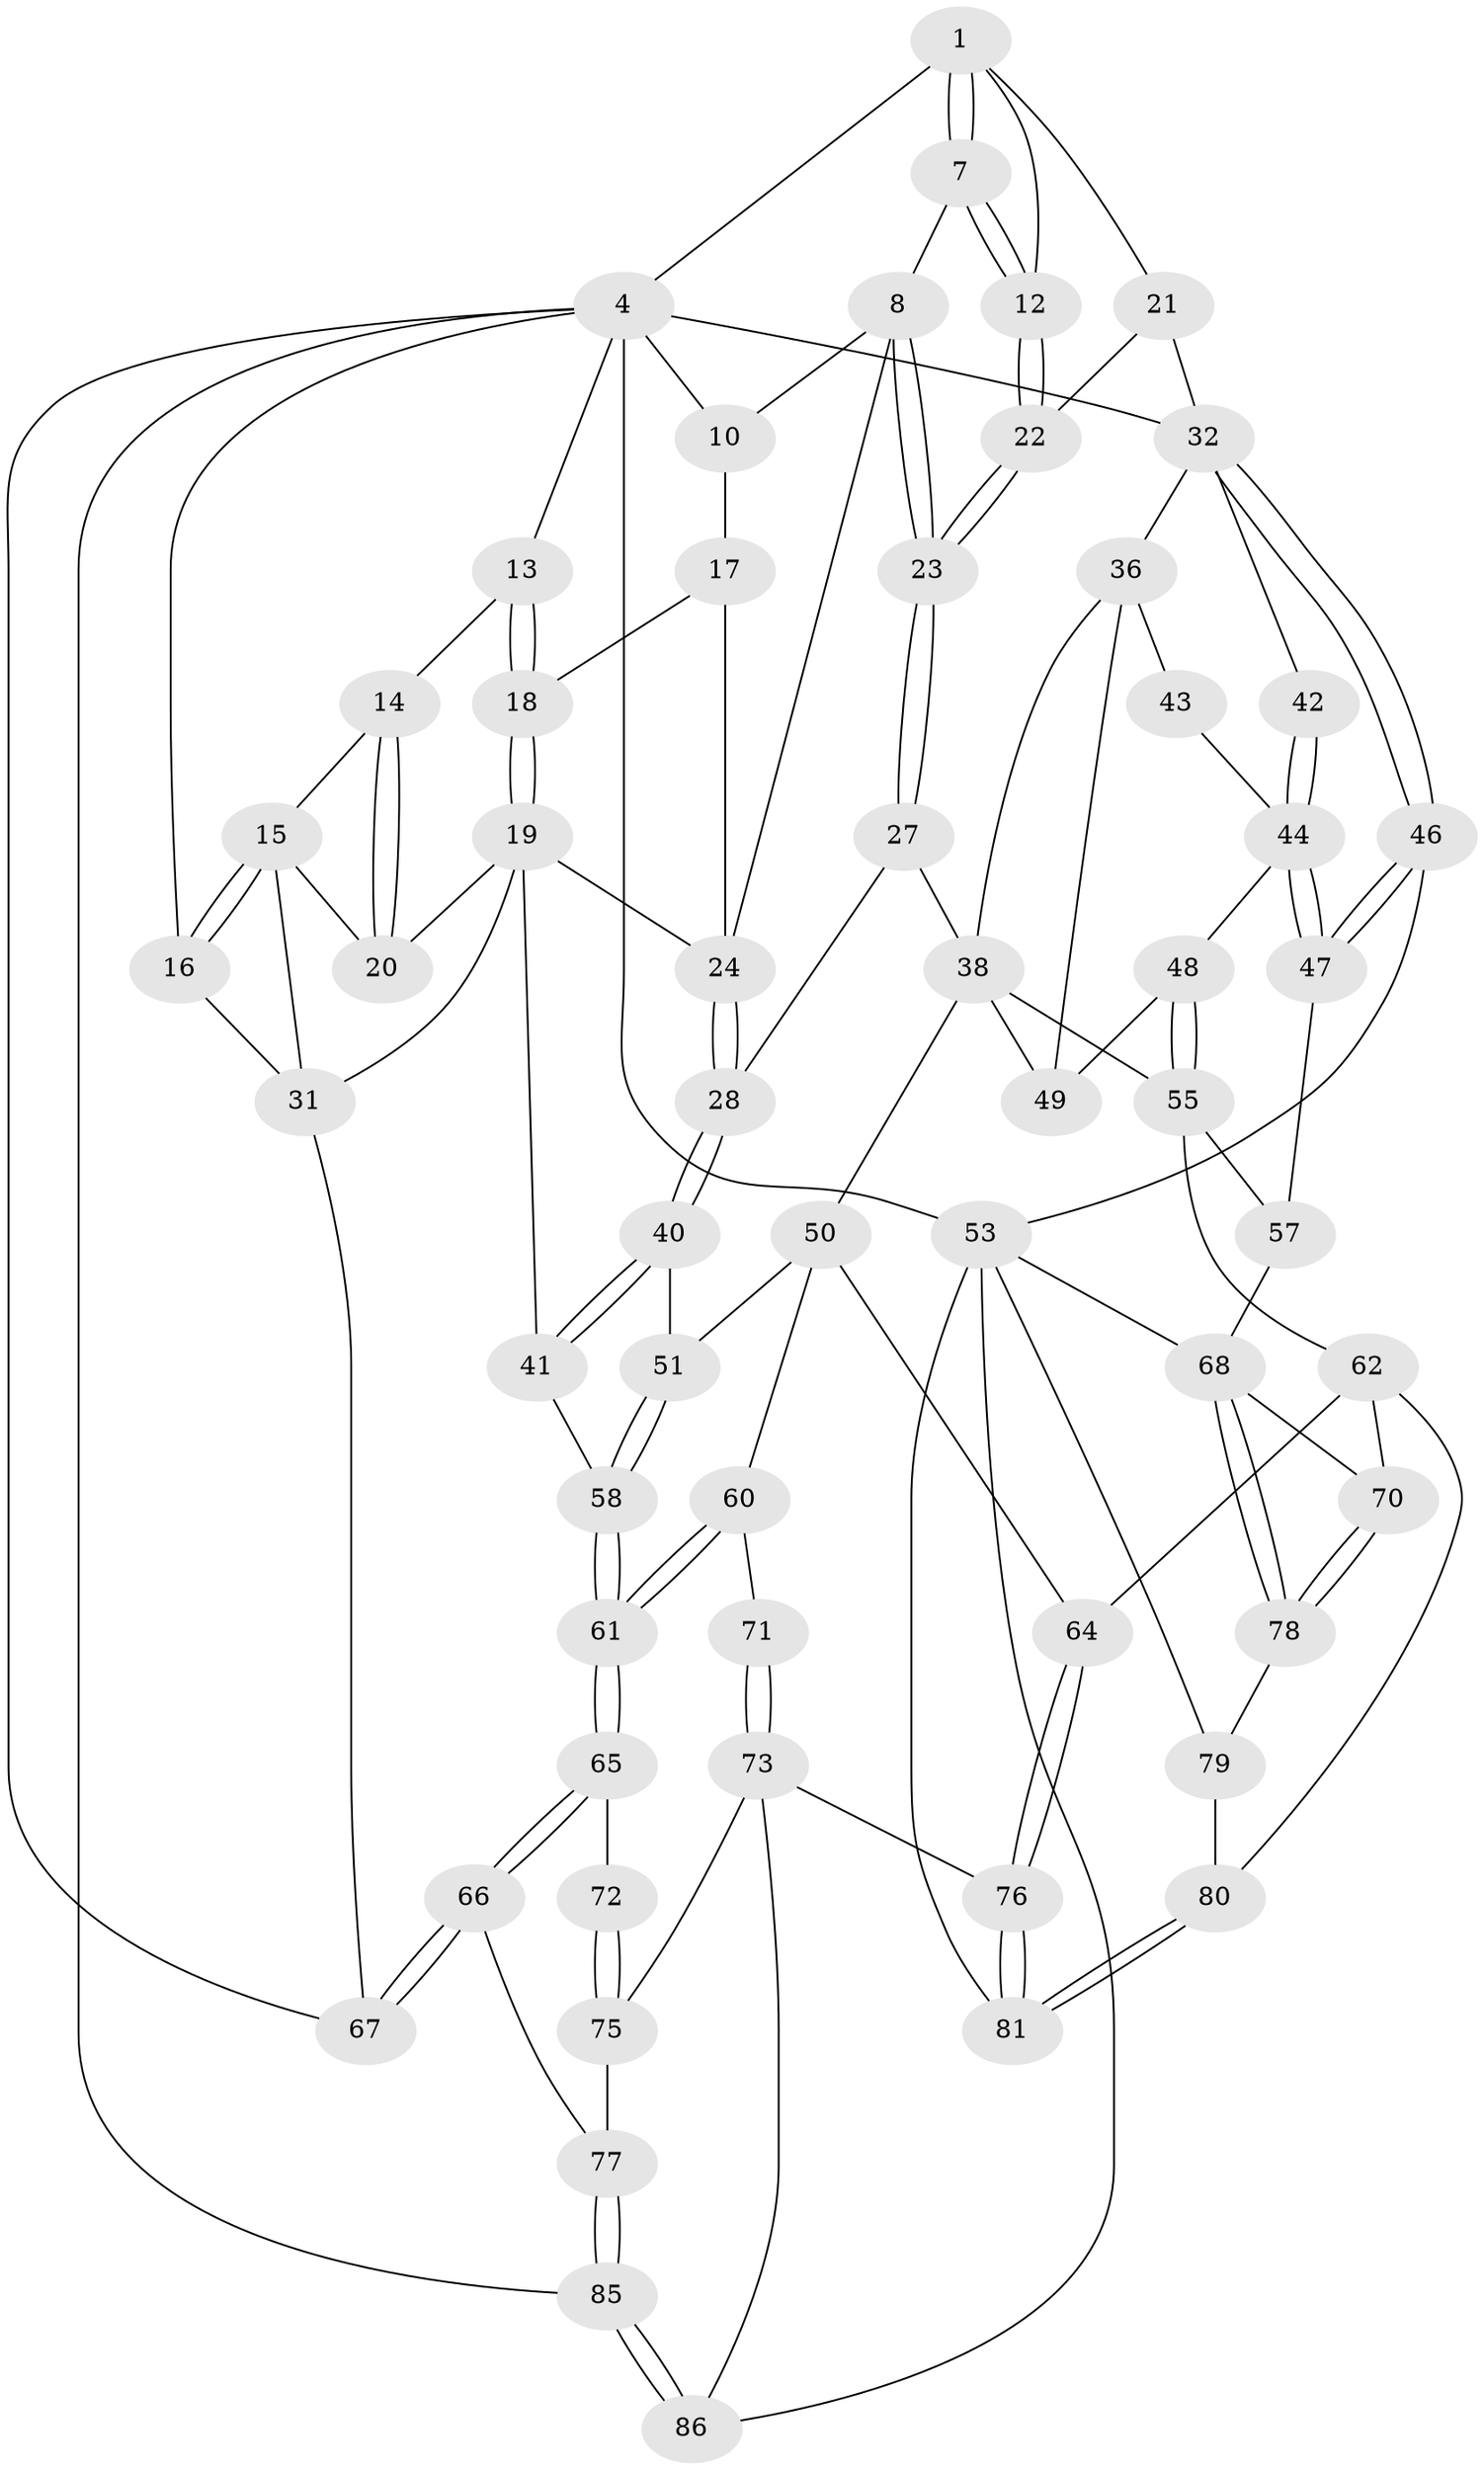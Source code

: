 // original degree distribution, {3: 0.06976744186046512, 4: 0.19767441860465115, 5: 0.46511627906976744, 6: 0.26744186046511625}
// Generated by graph-tools (version 1.1) at 2025/21/03/04/25 18:21:40]
// undirected, 60 vertices, 134 edges
graph export_dot {
graph [start="1"]
  node [color=gray90,style=filled];
  1 [pos="+0.375241643354364+0",super="+2"];
  4 [pos="+1+0",super="+5"];
  7 [pos="+0.3945044491631506+0"];
  8 [pos="+0.34739401269797077+0.12334814296798277",super="+9"];
  10 [pos="+0.2919221679854961+0.15652954529171428"];
  12 [pos="+0.6148674940635144+0.16228194095234585"];
  13 [pos="+0.1344026017820444+0.11689226932037258"];
  14 [pos="+0.08043751407478594+0.15094082591880092"];
  15 [pos="+0+0.15539383407210722",super="+26"];
  16 [pos="+0+0.10500201323057402"];
  17 [pos="+0.22693891458094198+0.2265822075543009"];
  18 [pos="+0.15886615298375165+0.23052940734526836"];
  19 [pos="+0.15353790152214525+0.25110351521102653",super="+29"];
  20 [pos="+0.06737971583809316+0.23972457776599868"];
  21 [pos="+0.6823636083684007+0.15258877559953932"];
  22 [pos="+0.6239059157336817+0.17571370925952787"];
  23 [pos="+0.5626913879071197+0.2681033095816077"];
  24 [pos="+0.32300304647429046+0.3036601010371038",super="+25"];
  27 [pos="+0.5488714830857101+0.3512386386183233"];
  28 [pos="+0.34902776268180974+0.33034281855124203"];
  31 [pos="+0+0.5572111377226125",super="+35"];
  32 [pos="+1+0.23947946185741295",super="+33"];
  36 [pos="+0.7195364992684486+0.42177975808248913",super="+37"];
  38 [pos="+0.6059929751380957+0.43527958338453226",super="+39+52"];
  40 [pos="+0.2559437023619995+0.4871744149396857"];
  41 [pos="+0.24963324800993417+0.49281520206016427"];
  42 [pos="+0.8754339701320819+0.42600618079241814"];
  43 [pos="+0.8518662494124256+0.4310774920642858"];
  44 [pos="+0.9030669815351083+0.5573346609954185",super="+45"];
  46 [pos="+1+0.5858904657934085"];
  47 [pos="+0.9073332960338887+0.5605121545534896"];
  48 [pos="+0.8310083194240436+0.529085465130376"];
  49 [pos="+0.81457088254235+0.5209928855005498"];
  50 [pos="+0.5713324392425768+0.4219917083837088",super="+59"];
  51 [pos="+0.5558914206540213+0.4304257772997279"];
  53 [pos="+1+1",super="+82+54"];
  55 [pos="+0.7497261836732619+0.6523901235787446",super="+56"];
  57 [pos="+0.8180929108437798+0.6554202031338598"];
  58 [pos="+0.377182343639333+0.5795925210906232"];
  60 [pos="+0.455441557465097+0.6919977464353801"];
  61 [pos="+0.3830189025023849+0.6299133130862662"];
  62 [pos="+0.6758191445568595+0.7173893265511871",super="+63"];
  64 [pos="+0.5536134418888083+0.7783385007783727"];
  65 [pos="+0.255474546016245+0.6977244886996077"];
  66 [pos="+0.056848462732145395+0.7281455746501486"];
  67 [pos="+0+0.6856430576091954"];
  68 [pos="+1+0.7970870849728876",super="+69"];
  70 [pos="+0.7644529692455875+0.7875041838839477"];
  71 [pos="+0.3775713407347675+0.740551280200961"];
  72 [pos="+0.35383628684143775+0.7412176729004586"];
  73 [pos="+0.38449820026900605+0.9057365097980659",super="+74"];
  75 [pos="+0.3059132949600354+0.8900588998846471"];
  76 [pos="+0.5097000191200318+0.8582764400129146"];
  77 [pos="+0.2449440566059226+0.8597441072538841"];
  78 [pos="+0.8090137113368854+0.8582678020174904"];
  79 [pos="+0.8027305002072472+0.8703344658000322"];
  80 [pos="+0.6978590685582751+0.8973328588964103"];
  81 [pos="+0.6287153204238611+1"];
  85 [pos="+0.05955330600708599+1"];
  86 [pos="+0.3417535854062957+1"];
  1 -- 7;
  1 -- 7;
  1 -- 4;
  1 -- 12;
  1 -- 21;
  4 -- 32;
  4 -- 53 [weight=2];
  4 -- 16;
  4 -- 67;
  4 -- 85;
  4 -- 10;
  4 -- 13;
  7 -- 8;
  7 -- 12;
  7 -- 12;
  8 -- 23;
  8 -- 23;
  8 -- 24;
  8 -- 10;
  10 -- 17;
  12 -- 22;
  12 -- 22;
  13 -- 14;
  13 -- 18;
  13 -- 18;
  14 -- 15;
  14 -- 20;
  14 -- 20;
  15 -- 16;
  15 -- 16;
  15 -- 20;
  15 -- 31;
  16 -- 31;
  17 -- 18;
  17 -- 24;
  18 -- 19;
  18 -- 19;
  19 -- 20;
  19 -- 24;
  19 -- 41;
  19 -- 31;
  21 -- 22;
  21 -- 32;
  22 -- 23;
  22 -- 23;
  23 -- 27;
  23 -- 27;
  24 -- 28;
  24 -- 28;
  27 -- 28;
  27 -- 38;
  28 -- 40;
  28 -- 40;
  31 -- 67;
  32 -- 46;
  32 -- 46;
  32 -- 42;
  32 -- 36;
  36 -- 43;
  36 -- 49;
  36 -- 38;
  38 -- 50;
  38 -- 49;
  38 -- 55;
  40 -- 41;
  40 -- 41;
  40 -- 51;
  41 -- 58;
  42 -- 44;
  42 -- 44;
  43 -- 44;
  44 -- 47;
  44 -- 47;
  44 -- 48;
  46 -- 47;
  46 -- 47;
  46 -- 53;
  47 -- 57;
  48 -- 49;
  48 -- 55;
  48 -- 55;
  50 -- 51;
  50 -- 64;
  50 -- 60;
  51 -- 58;
  51 -- 58;
  53 -- 81;
  53 -- 86;
  53 -- 79;
  53 -- 68;
  55 -- 57;
  55 -- 62;
  57 -- 68;
  58 -- 61;
  58 -- 61;
  60 -- 61;
  60 -- 61;
  60 -- 71;
  61 -- 65;
  61 -- 65;
  62 -- 70;
  62 -- 64;
  62 -- 80;
  64 -- 76;
  64 -- 76;
  65 -- 66;
  65 -- 66;
  65 -- 72;
  66 -- 67;
  66 -- 67;
  66 -- 77;
  68 -- 78;
  68 -- 78;
  68 -- 70;
  70 -- 78;
  70 -- 78;
  71 -- 73;
  71 -- 73;
  72 -- 75;
  72 -- 75;
  73 -- 76;
  73 -- 75;
  73 -- 86;
  75 -- 77;
  76 -- 81;
  76 -- 81;
  77 -- 85;
  77 -- 85;
  78 -- 79;
  79 -- 80;
  80 -- 81;
  80 -- 81;
  85 -- 86;
  85 -- 86;
}
